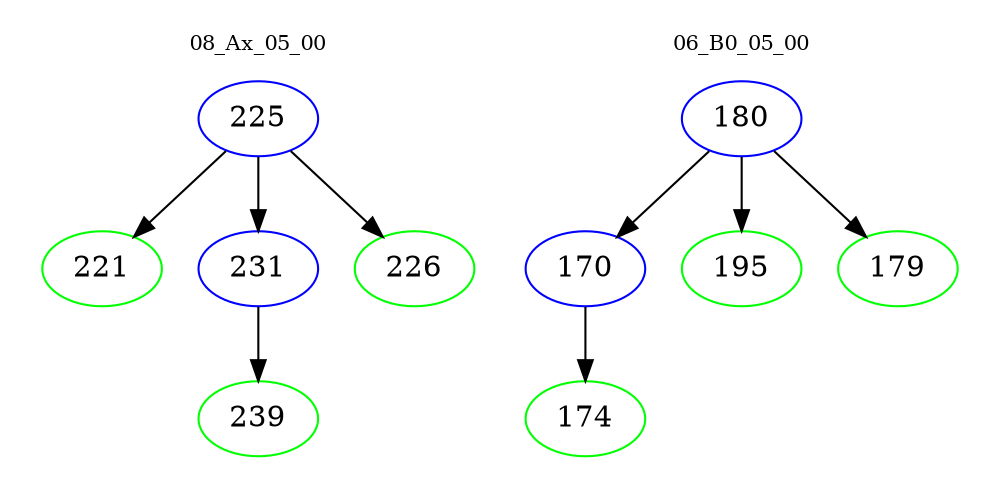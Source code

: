 digraph{
subgraph cluster_0 {
color = white
label = "08_Ax_05_00";
fontsize=10;
T0_225 [label="225", color="blue"]
T0_225 -> T0_221 [color="black"]
T0_221 [label="221", color="green"]
T0_225 -> T0_231 [color="black"]
T0_231 [label="231", color="blue"]
T0_231 -> T0_239 [color="black"]
T0_239 [label="239", color="green"]
T0_225 -> T0_226 [color="black"]
T0_226 [label="226", color="green"]
}
subgraph cluster_1 {
color = white
label = "06_B0_05_00";
fontsize=10;
T1_180 [label="180", color="blue"]
T1_180 -> T1_170 [color="black"]
T1_170 [label="170", color="blue"]
T1_170 -> T1_174 [color="black"]
T1_174 [label="174", color="green"]
T1_180 -> T1_195 [color="black"]
T1_195 [label="195", color="green"]
T1_180 -> T1_179 [color="black"]
T1_179 [label="179", color="green"]
}
}
